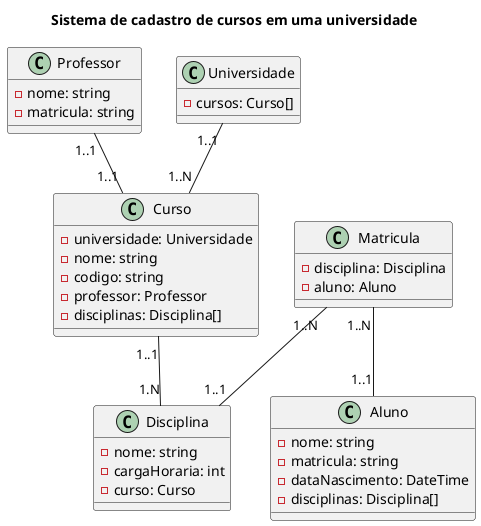 ' Desenvolva um diagrama de classe para um sistema de cadastro de cursos em uma universidade.
' Considere as seguintes informações:
' A universidade possui vários cursos
' Cada curso tem um nome e um código.
' Um curso pode ter vários alunos matriculados.
' Cada aluno tem um nome, matrícula e data de nascimento.
' Cada curso tem um professor responsável, e o professor tem nome e matrícula.
' O aluno pode realizar várias disciplinas durante o curso
' Cada disciplina possui um nome e carga horária.
' A considerar:
' Uma Universidade tem vários Cursos.
' Um Curso tem vários Alunos, por meio de uma relação de matrícula.
' Cada Curso tem um Professor responsável.
' Um Curso tem várias Disciplinas.
' Um Aluno pode estar matriculado em várias Disciplinas.

@startuml Cursos-Universidade
title Sistema de cadastro de cursos em uma universidade

' Classes

class Disciplina{
    - nome: string
    - cargaHoraria: int
    - curso: Curso
}

class Aluno{
    - nome: string
    - matricula: string
    - dataNascimento: DateTime
    - disciplinas: Disciplina[]
}

class Professor{
    - nome: string
    - matricula: string
}

class Curso{
    - universidade: Universidade
    - nome: string
    - codigo: string
    - professor: Professor
    -  disciplinas: Disciplina[]
}

class Matricula{
    - disciplina: Disciplina
    - aluno: Aluno
}

class Universidade{
    - cursos: Curso[]
}

' Relacionamentos

Universidade "1..1" -- "1..N" Curso
Matricula "1..N" -- "1..1" Aluno
Matricula "1..N" -- "1..1" Disciplina
Curso "1..1" -- "1.N" Disciplina
Professor "1..1" -- "1..1" Curso



@enduml